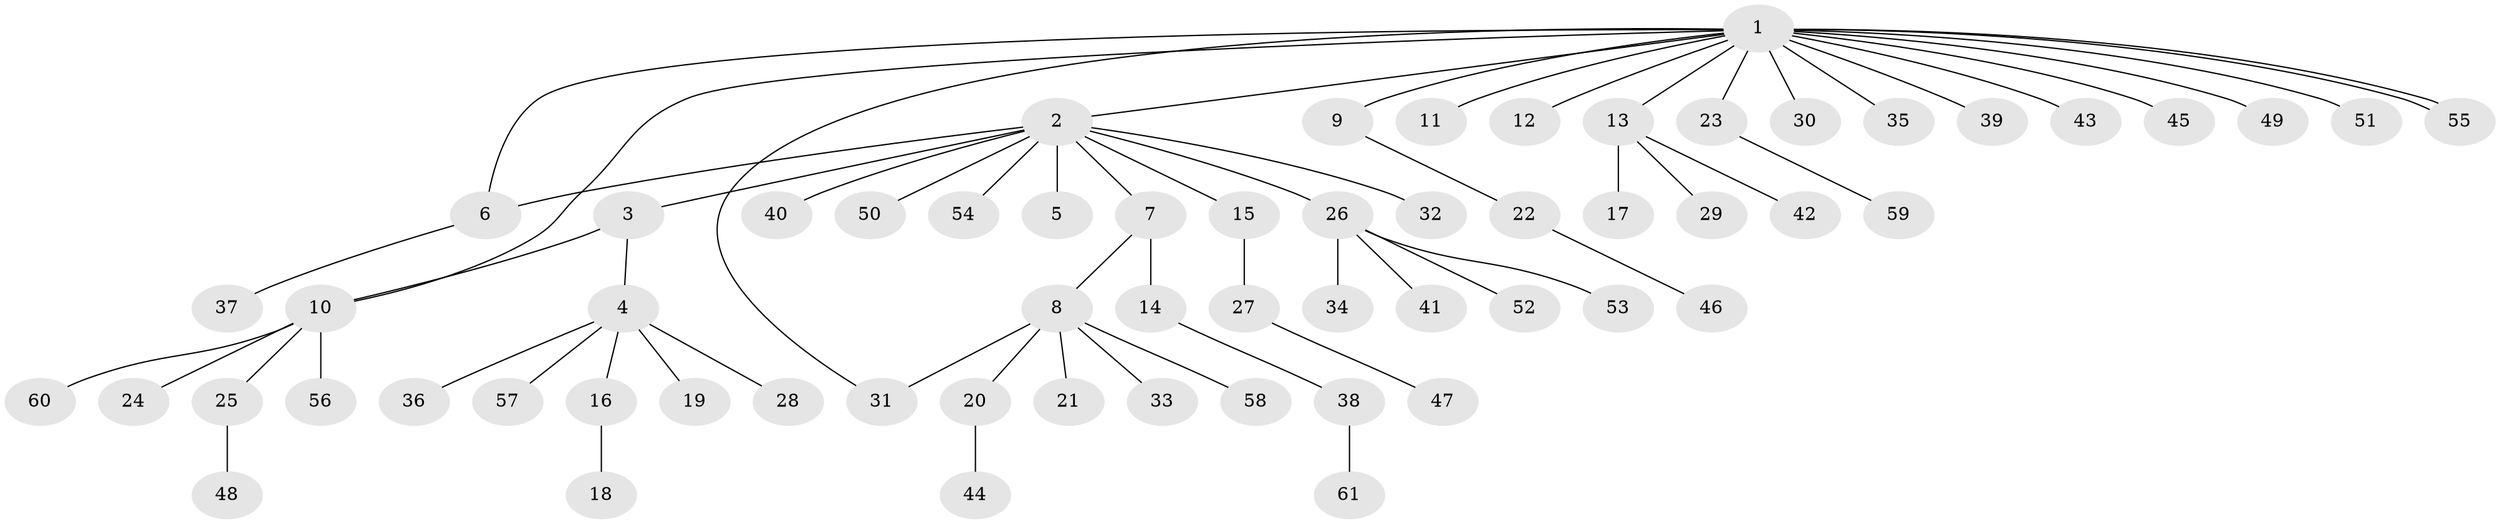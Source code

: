 // coarse degree distribution, {17: 0.020833333333333332, 12: 0.020833333333333332, 5: 0.020833333333333332, 1: 0.7083333333333334, 2: 0.125, 3: 0.041666666666666664, 6: 0.041666666666666664, 4: 0.020833333333333332}
// Generated by graph-tools (version 1.1) at 2025/23/03/03/25 07:23:50]
// undirected, 61 vertices, 64 edges
graph export_dot {
graph [start="1"]
  node [color=gray90,style=filled];
  1;
  2;
  3;
  4;
  5;
  6;
  7;
  8;
  9;
  10;
  11;
  12;
  13;
  14;
  15;
  16;
  17;
  18;
  19;
  20;
  21;
  22;
  23;
  24;
  25;
  26;
  27;
  28;
  29;
  30;
  31;
  32;
  33;
  34;
  35;
  36;
  37;
  38;
  39;
  40;
  41;
  42;
  43;
  44;
  45;
  46;
  47;
  48;
  49;
  50;
  51;
  52;
  53;
  54;
  55;
  56;
  57;
  58;
  59;
  60;
  61;
  1 -- 2;
  1 -- 6;
  1 -- 9;
  1 -- 10;
  1 -- 11;
  1 -- 12;
  1 -- 13;
  1 -- 23;
  1 -- 30;
  1 -- 31;
  1 -- 35;
  1 -- 39;
  1 -- 43;
  1 -- 45;
  1 -- 49;
  1 -- 51;
  1 -- 55;
  1 -- 55;
  2 -- 3;
  2 -- 5;
  2 -- 6;
  2 -- 7;
  2 -- 15;
  2 -- 26;
  2 -- 32;
  2 -- 40;
  2 -- 50;
  2 -- 54;
  3 -- 4;
  3 -- 10;
  4 -- 16;
  4 -- 19;
  4 -- 28;
  4 -- 36;
  4 -- 57;
  6 -- 37;
  7 -- 8;
  7 -- 14;
  8 -- 20;
  8 -- 21;
  8 -- 31;
  8 -- 33;
  8 -- 58;
  9 -- 22;
  10 -- 24;
  10 -- 25;
  10 -- 56;
  10 -- 60;
  13 -- 17;
  13 -- 29;
  13 -- 42;
  14 -- 38;
  15 -- 27;
  16 -- 18;
  20 -- 44;
  22 -- 46;
  23 -- 59;
  25 -- 48;
  26 -- 34;
  26 -- 41;
  26 -- 52;
  26 -- 53;
  27 -- 47;
  38 -- 61;
}
